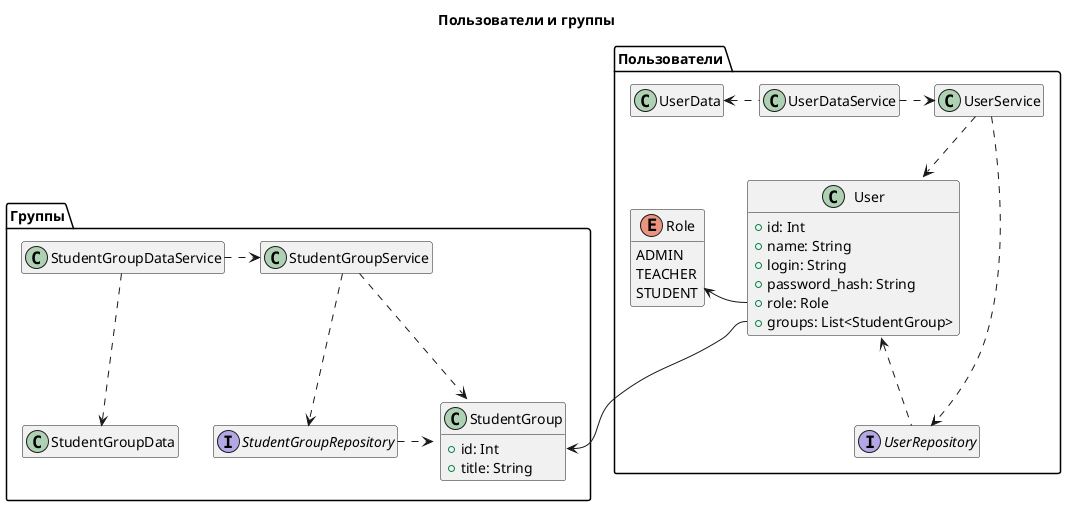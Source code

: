 @startuml

hide empty members
allowmixing

title "Пользователи и группы"

package "Группы" as groups {

    class StudentGroupService
    interface StudentGroupRepository

    class StudentGroup {
        + id: Int
        + title: String
    }


    StudentGroupService ..> StudentGroup

'    class StudentGroupRepositoryImpl implements StudentGroupRepository
'    class StudentGroupEntity
'    StudentGroupRepositoryImpl .> StudentGroupEntity

    StudentGroupService ..> StudentGroupRepository
    StudentGroupRepository .> StudentGroup

    class StudentGroupDataService
    StudentGroupDataService .> StudentGroupService
    class StudentGroupData
    StudentGroupDataService ..> StudentGroupData

}

package "Пользователи" as users {

    class UserDataService
    class UserData

'    UserDataService --> UserData
    UserData <. UserDataService
    UserDataService .> UserService

    class UserService
    interface UserRepository

    class User {
        + id: Int
        + name: String
        + login: String
        + password_hash: String
        + role: Role
        + groups: List<StudentGroup>
    }

    enum Role {
        ADMIN
        TEACHER
        STUDENT
    }


'    Role -* User::role
    Role <- User::role
    User::groups --> groups.StudentGroup::id
    User <.. UserRepository

'    class UserRepositoryImpl implements UserRepository
'    class UserEntity
'
'    UserRepositoryImpl .> UserEntity

    UserService ..> UserRepository
    UserService ..> User


}

@enduml